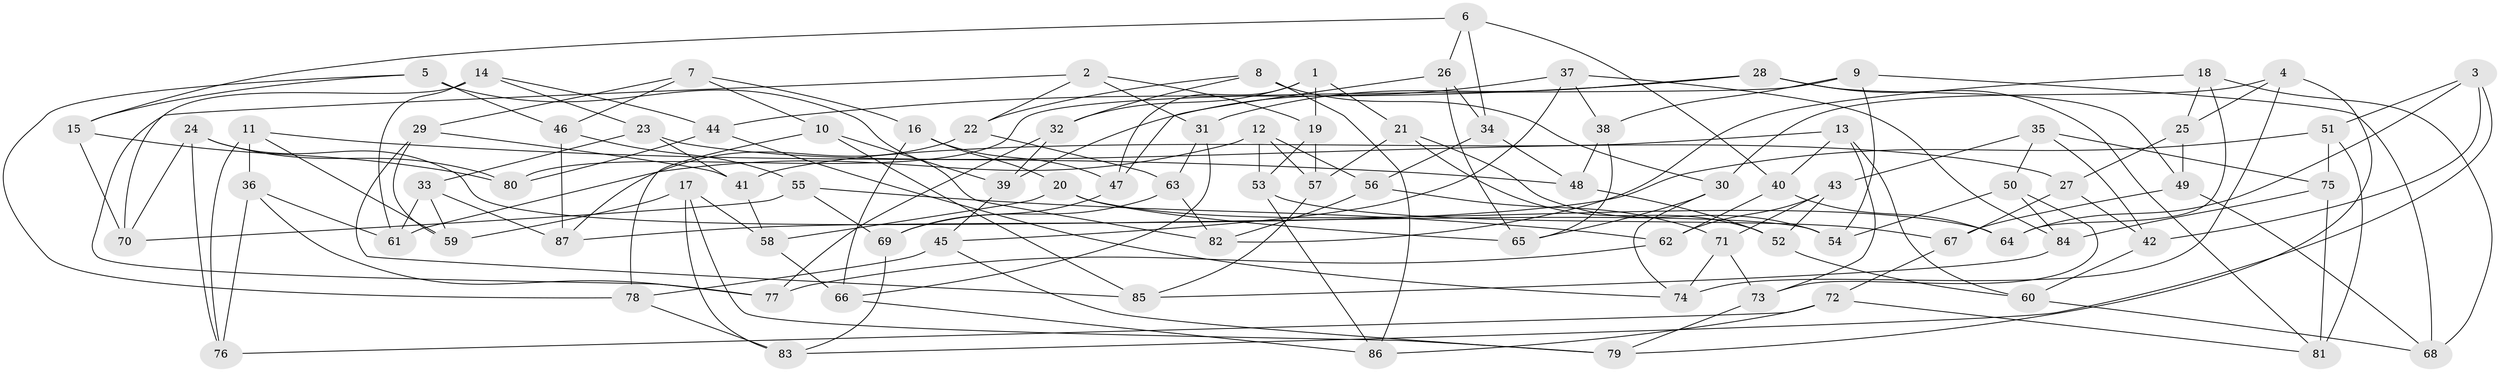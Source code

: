 // coarse degree distribution, {4: 0.27450980392156865, 5: 0.13725490196078433, 6: 0.5686274509803921, 3: 0.0196078431372549}
// Generated by graph-tools (version 1.1) at 2025/42/03/06/25 10:42:21]
// undirected, 87 vertices, 174 edges
graph export_dot {
graph [start="1"]
  node [color=gray90,style=filled];
  1;
  2;
  3;
  4;
  5;
  6;
  7;
  8;
  9;
  10;
  11;
  12;
  13;
  14;
  15;
  16;
  17;
  18;
  19;
  20;
  21;
  22;
  23;
  24;
  25;
  26;
  27;
  28;
  29;
  30;
  31;
  32;
  33;
  34;
  35;
  36;
  37;
  38;
  39;
  40;
  41;
  42;
  43;
  44;
  45;
  46;
  47;
  48;
  49;
  50;
  51;
  52;
  53;
  54;
  55;
  56;
  57;
  58;
  59;
  60;
  61;
  62;
  63;
  64;
  65;
  66;
  67;
  68;
  69;
  70;
  71;
  72;
  73;
  74;
  75;
  76;
  77;
  78;
  79;
  80;
  81;
  82;
  83;
  84;
  85;
  86;
  87;
  1 -- 19;
  1 -- 47;
  1 -- 21;
  1 -- 32;
  2 -- 22;
  2 -- 77;
  2 -- 19;
  2 -- 31;
  3 -- 51;
  3 -- 64;
  3 -- 83;
  3 -- 42;
  4 -- 74;
  4 -- 30;
  4 -- 79;
  4 -- 25;
  5 -- 78;
  5 -- 15;
  5 -- 82;
  5 -- 46;
  6 -- 26;
  6 -- 15;
  6 -- 40;
  6 -- 34;
  7 -- 29;
  7 -- 16;
  7 -- 46;
  7 -- 10;
  8 -- 30;
  8 -- 22;
  8 -- 32;
  8 -- 86;
  9 -- 68;
  9 -- 80;
  9 -- 38;
  9 -- 54;
  10 -- 78;
  10 -- 85;
  10 -- 39;
  11 -- 36;
  11 -- 76;
  11 -- 59;
  11 -- 48;
  12 -- 57;
  12 -- 56;
  12 -- 61;
  12 -- 53;
  13 -- 73;
  13 -- 40;
  13 -- 41;
  13 -- 60;
  14 -- 61;
  14 -- 44;
  14 -- 70;
  14 -- 23;
  15 -- 70;
  15 -- 80;
  16 -- 20;
  16 -- 66;
  16 -- 47;
  17 -- 58;
  17 -- 59;
  17 -- 79;
  17 -- 83;
  18 -- 82;
  18 -- 64;
  18 -- 68;
  18 -- 25;
  19 -- 57;
  19 -- 53;
  20 -- 65;
  20 -- 64;
  20 -- 58;
  21 -- 57;
  21 -- 54;
  21 -- 52;
  22 -- 87;
  22 -- 63;
  23 -- 33;
  23 -- 41;
  23 -- 27;
  24 -- 54;
  24 -- 76;
  24 -- 80;
  24 -- 70;
  25 -- 27;
  25 -- 49;
  26 -- 47;
  26 -- 34;
  26 -- 65;
  27 -- 67;
  27 -- 42;
  28 -- 81;
  28 -- 44;
  28 -- 31;
  28 -- 49;
  29 -- 85;
  29 -- 41;
  29 -- 59;
  30 -- 74;
  30 -- 65;
  31 -- 63;
  31 -- 66;
  32 -- 77;
  32 -- 39;
  33 -- 87;
  33 -- 61;
  33 -- 59;
  34 -- 48;
  34 -- 56;
  35 -- 43;
  35 -- 50;
  35 -- 42;
  35 -- 75;
  36 -- 61;
  36 -- 77;
  36 -- 76;
  37 -- 84;
  37 -- 45;
  37 -- 39;
  37 -- 38;
  38 -- 65;
  38 -- 48;
  39 -- 45;
  40 -- 64;
  40 -- 62;
  41 -- 58;
  42 -- 60;
  43 -- 62;
  43 -- 71;
  43 -- 52;
  44 -- 74;
  44 -- 80;
  45 -- 78;
  45 -- 79;
  46 -- 55;
  46 -- 87;
  47 -- 69;
  48 -- 52;
  49 -- 68;
  49 -- 67;
  50 -- 84;
  50 -- 54;
  50 -- 73;
  51 -- 87;
  51 -- 81;
  51 -- 75;
  52 -- 60;
  53 -- 86;
  53 -- 67;
  55 -- 70;
  55 -- 62;
  55 -- 69;
  56 -- 82;
  56 -- 71;
  57 -- 85;
  58 -- 66;
  60 -- 68;
  62 -- 77;
  63 -- 82;
  63 -- 69;
  66 -- 86;
  67 -- 72;
  69 -- 83;
  71 -- 74;
  71 -- 73;
  72 -- 86;
  72 -- 81;
  72 -- 76;
  73 -- 79;
  75 -- 81;
  75 -- 84;
  78 -- 83;
  84 -- 85;
}
